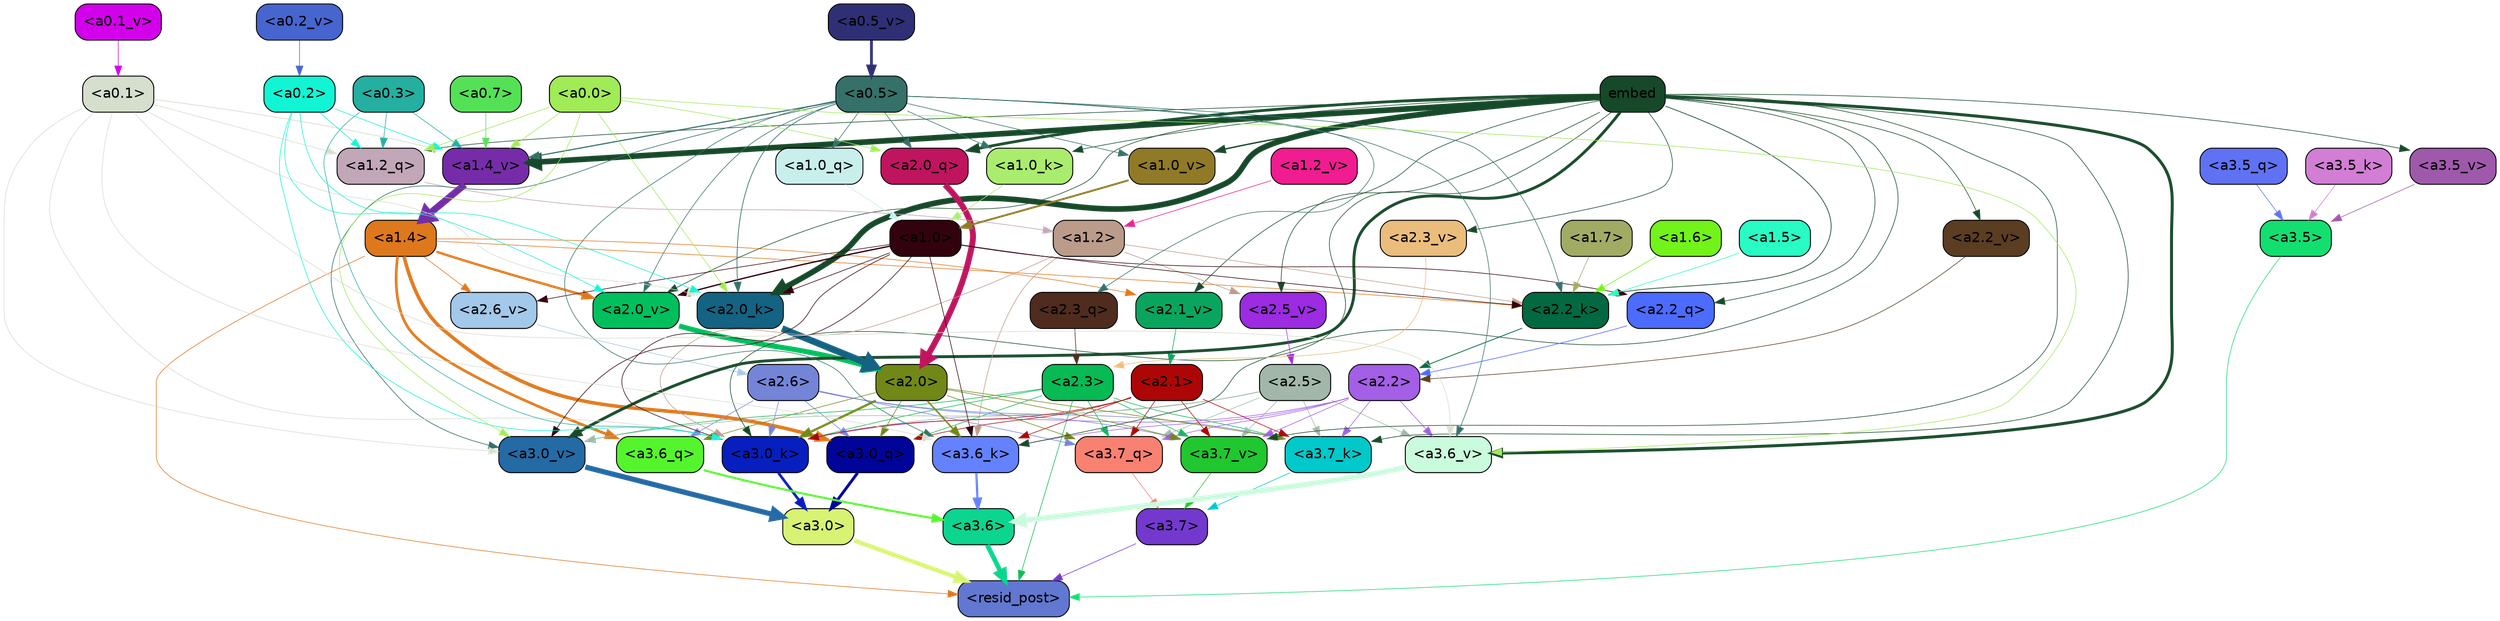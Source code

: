 strict digraph "" {
	graph [bgcolor=transparent,
		layout=dot,
		overlap=false,
		splines=true
	];
	"<a3.7>"	[color=black,
		fillcolor="#7339cf",
		fontname=Helvetica,
		shape=box,
		style="filled, rounded"];
	"<resid_post>"	[color=black,
		fillcolor="#6177d1",
		fontname=Helvetica,
		shape=box,
		style="filled, rounded"];
	"<a3.7>" -> "<resid_post>"	[color="#7339cf",
		penwidth=0.6];
	"<a3.6>"	[color=black,
		fillcolor="#0bd58f",
		fontname=Helvetica,
		shape=box,
		style="filled, rounded"];
	"<a3.6>" -> "<resid_post>"	[color="#0bd58f",
		penwidth=4.670643210411072];
	"<a3.5>"	[color=black,
		fillcolor="#13df71",
		fontname=Helvetica,
		shape=box,
		style="filled, rounded"];
	"<a3.5>" -> "<resid_post>"	[color="#13df71",
		penwidth=0.6];
	"<a3.0>"	[color=black,
		fillcolor="#d8f373",
		fontname=Helvetica,
		shape=box,
		style="filled, rounded"];
	"<a3.0>" -> "<resid_post>"	[color="#d8f373",
		penwidth=4.246885180473328];
	"<a2.3>"	[color=black,
		fillcolor="#08ba53",
		fontname=Helvetica,
		shape=box,
		style="filled, rounded"];
	"<a2.3>" -> "<resid_post>"	[color="#08ba53",
		penwidth=0.6];
	"<a3.7_q>"	[color=black,
		fillcolor="#f98171",
		fontname=Helvetica,
		shape=box,
		style="filled, rounded"];
	"<a2.3>" -> "<a3.7_q>"	[color="#08ba53",
		penwidth=0.6];
	"<a3.0_q>"	[color=black,
		fillcolor="#010499",
		fontname=Helvetica,
		shape=box,
		style="filled, rounded"];
	"<a2.3>" -> "<a3.0_q>"	[color="#08ba53",
		penwidth=0.6];
	"<a3.7_k>"	[color=black,
		fillcolor="#01c8ca",
		fontname=Helvetica,
		shape=box,
		style="filled, rounded"];
	"<a2.3>" -> "<a3.7_k>"	[color="#08ba53",
		penwidth=0.6];
	"<a3.0_k>"	[color=black,
		fillcolor="#061fbe",
		fontname=Helvetica,
		shape=box,
		style="filled, rounded"];
	"<a2.3>" -> "<a3.0_k>"	[color="#08ba53",
		penwidth=0.6];
	"<a3.7_v>"	[color=black,
		fillcolor="#21c72f",
		fontname=Helvetica,
		shape=box,
		style="filled, rounded"];
	"<a2.3>" -> "<a3.7_v>"	[color="#08ba53",
		penwidth=0.6];
	"<a3.0_v>"	[color=black,
		fillcolor="#246aa5",
		fontname=Helvetica,
		shape=box,
		style="filled, rounded"];
	"<a2.3>" -> "<a3.0_v>"	[color="#08ba53",
		penwidth=0.6];
	"<a1.4>"	[color=black,
		fillcolor="#de781c",
		fontname=Helvetica,
		shape=box,
		style="filled, rounded"];
	"<a1.4>" -> "<resid_post>"	[color="#de781c",
		penwidth=0.6];
	"<a3.6_q>"	[color=black,
		fillcolor="#55f52e",
		fontname=Helvetica,
		shape=box,
		style="filled, rounded"];
	"<a1.4>" -> "<a3.6_q>"	[color="#de781c",
		penwidth=2.6487714648246765];
	"<a1.4>" -> "<a3.0_q>"	[color="#de781c",
		penwidth=3.477886103093624];
	"<a2.2_k>"	[color=black,
		fillcolor="#026941",
		fontname=Helvetica,
		shape=box,
		style="filled, rounded"];
	"<a1.4>" -> "<a2.2_k>"	[color="#de781c",
		penwidth=0.6];
	"<a2.6_v>"	[color=black,
		fillcolor="#a2c8ea",
		fontname=Helvetica,
		shape=box,
		style="filled, rounded"];
	"<a1.4>" -> "<a2.6_v>"	[color="#de781c",
		penwidth=0.6];
	"<a2.1_v>"	[color=black,
		fillcolor="#09a55e",
		fontname=Helvetica,
		shape=box,
		style="filled, rounded"];
	"<a1.4>" -> "<a2.1_v>"	[color="#de781c",
		penwidth=0.6];
	"<a2.0_v>"	[color=black,
		fillcolor="#01bf5c",
		fontname=Helvetica,
		shape=box,
		style="filled, rounded"];
	"<a1.4>" -> "<a2.0_v>"	[color="#de781c",
		penwidth=2.3358620405197144];
	"<a3.7_q>" -> "<a3.7>"	[color="#f98171",
		penwidth=0.6];
	"<a3.6_q>" -> "<a3.6>"	[color="#55f52e",
		penwidth=2.03758105635643];
	"<a3.5_q>"	[color=black,
		fillcolor="#5f72f4",
		fontname=Helvetica,
		shape=box,
		style="filled, rounded"];
	"<a3.5_q>" -> "<a3.5>"	[color="#5f72f4",
		penwidth=0.6];
	"<a3.0_q>" -> "<a3.0>"	[color="#010499",
		penwidth=2.8638100624084473];
	"<a3.7_k>" -> "<a3.7>"	[color="#01c8ca",
		penwidth=0.6];
	"<a3.6_k>"	[color=black,
		fillcolor="#6482fd",
		fontname=Helvetica,
		shape=box,
		style="filled, rounded"];
	"<a3.6_k>" -> "<a3.6>"	[color="#6482fd",
		penwidth=2.174198240041733];
	"<a3.5_k>"	[color=black,
		fillcolor="#d17ed4",
		fontname=Helvetica,
		shape=box,
		style="filled, rounded"];
	"<a3.5_k>" -> "<a3.5>"	[color="#d17ed4",
		penwidth=0.6];
	"<a3.0_k>" -> "<a3.0>"	[color="#061fbe",
		penwidth=2.6274144649505615];
	"<a3.7_v>" -> "<a3.7>"	[color="#21c72f",
		penwidth=0.6];
	"<a3.6_v>"	[color=black,
		fillcolor="#cafbdc",
		fontname=Helvetica,
		shape=box,
		style="filled, rounded"];
	"<a3.6_v>" -> "<a3.6>"	[color="#cafbdc",
		penwidth=5.002329230308533];
	"<a3.5_v>"	[color=black,
		fillcolor="#9f59ab",
		fontname=Helvetica,
		shape=box,
		style="filled, rounded"];
	"<a3.5_v>" -> "<a3.5>"	[color="#9f59ab",
		penwidth=0.6];
	"<a3.0_v>" -> "<a3.0>"	[color="#246aa5",
		penwidth=5.188832879066467];
	"<a2.6>"	[color=black,
		fillcolor="#7485d8",
		fontname=Helvetica,
		shape=box,
		style="filled, rounded"];
	"<a2.6>" -> "<a3.7_q>"	[color="#7485d8",
		penwidth=0.6];
	"<a2.6>" -> "<a3.6_q>"	[color="#7485d8",
		penwidth=0.6];
	"<a2.6>" -> "<a3.0_q>"	[color="#7485d8",
		penwidth=0.6];
	"<a2.6>" -> "<a3.7_k>"	[color="#7485d8",
		penwidth=0.6];
	"<a2.6>" -> "<a3.0_k>"	[color="#7485d8",
		penwidth=0.6];
	"<a2.6>" -> "<a3.7_v>"	[color="#7485d8",
		penwidth=0.6];
	"<a2.5>"	[color=black,
		fillcolor="#a2b7aa",
		fontname=Helvetica,
		shape=box,
		style="filled, rounded"];
	"<a2.5>" -> "<a3.7_q>"	[color="#a2b7aa",
		penwidth=0.6];
	"<a2.5>" -> "<a3.7_k>"	[color="#a2b7aa",
		penwidth=0.6];
	"<a2.5>" -> "<a3.0_k>"	[color="#a2b7aa",
		penwidth=0.6];
	"<a2.5>" -> "<a3.7_v>"	[color="#a2b7aa",
		penwidth=0.6];
	"<a2.5>" -> "<a3.6_v>"	[color="#a2b7aa",
		penwidth=0.6];
	"<a2.5>" -> "<a3.0_v>"	[color="#a2b7aa",
		penwidth=0.6];
	"<a2.2>"	[color=black,
		fillcolor="#a35fe6",
		fontname=Helvetica,
		shape=box,
		style="filled, rounded"];
	"<a2.2>" -> "<a3.7_q>"	[color="#a35fe6",
		penwidth=0.6];
	"<a2.2>" -> "<a3.7_k>"	[color="#a35fe6",
		penwidth=0.6];
	"<a2.2>" -> "<a3.6_k>"	[color="#a35fe6",
		penwidth=0.6];
	"<a2.2>" -> "<a3.0_k>"	[color="#a35fe6",
		penwidth=0.6];
	"<a2.2>" -> "<a3.7_v>"	[color="#a35fe6",
		penwidth=0.6];
	"<a2.2>" -> "<a3.6_v>"	[color="#a35fe6",
		penwidth=0.6];
	"<a2.1>"	[color=black,
		fillcolor="#ac0706",
		fontname=Helvetica,
		shape=box,
		style="filled, rounded"];
	"<a2.1>" -> "<a3.7_q>"	[color="#ac0706",
		penwidth=0.6];
	"<a2.1>" -> "<a3.0_q>"	[color="#ac0706",
		penwidth=0.6];
	"<a2.1>" -> "<a3.7_k>"	[color="#ac0706",
		penwidth=0.6];
	"<a2.1>" -> "<a3.6_k>"	[color="#ac0706",
		penwidth=0.6];
	"<a2.1>" -> "<a3.0_k>"	[color="#ac0706",
		penwidth=0.6];
	"<a2.1>" -> "<a3.7_v>"	[color="#ac0706",
		penwidth=0.6];
	"<a2.0>"	[color=black,
		fillcolor="#718817",
		fontname=Helvetica,
		shape=box,
		style="filled, rounded"];
	"<a2.0>" -> "<a3.7_q>"	[color="#718817",
		penwidth=0.6];
	"<a2.0>" -> "<a3.6_q>"	[color="#718817",
		penwidth=0.6];
	"<a2.0>" -> "<a3.0_q>"	[color="#718817",
		penwidth=0.6];
	"<a2.0>" -> "<a3.7_k>"	[color="#718817",
		penwidth=0.6];
	"<a2.0>" -> "<a3.6_k>"	[color="#718817",
		penwidth=1.5417278409004211];
	"<a2.0>" -> "<a3.0_k>"	[color="#718817",
		penwidth=2.23091459274292];
	"<a2.0>" -> "<a3.7_v>"	[color="#718817",
		penwidth=0.6];
	embed	[color=black,
		fillcolor="#164929",
		fontname=Helvetica,
		shape=box,
		style="filled, rounded"];
	embed -> "<a3.7_k>"	[color="#164929",
		penwidth=0.6];
	embed -> "<a3.6_k>"	[color="#164929",
		penwidth=0.6];
	embed -> "<a3.0_k>"	[color="#164929",
		penwidth=0.6];
	embed -> "<a3.7_v>"	[color="#164929",
		penwidth=0.6];
	embed -> "<a3.6_v>"	[color="#164929",
		penwidth=2.9511587619781494];
	embed -> "<a3.5_v>"	[color="#164929",
		penwidth=0.6];
	embed -> "<a3.0_v>"	[color="#164929",
		penwidth=2.8577730655670166];
	"<a2.2_q>"	[color=black,
		fillcolor="#4c6bff",
		fontname=Helvetica,
		shape=box,
		style="filled, rounded"];
	embed -> "<a2.2_q>"	[color="#164929",
		penwidth=0.6];
	"<a2.0_q>"	[color=black,
		fillcolor="#c0145f",
		fontname=Helvetica,
		shape=box,
		style="filled, rounded"];
	embed -> "<a2.0_q>"	[color="#164929",
		penwidth=2.7340729534626007];
	embed -> "<a2.2_k>"	[color="#164929",
		penwidth=0.69573974609375];
	"<a2.0_k>"	[color=black,
		fillcolor="#146382",
		fontname=Helvetica,
		shape=box,
		style="filled, rounded"];
	embed -> "<a2.0_k>"	[color="#164929",
		penwidth=5.629883050918579];
	"<a2.5_v>"	[color=black,
		fillcolor="#9c2be2",
		fontname=Helvetica,
		shape=box,
		style="filled, rounded"];
	embed -> "<a2.5_v>"	[color="#164929",
		penwidth=0.6];
	"<a2.3_v>"	[color=black,
		fillcolor="#ebbd7c",
		fontname=Helvetica,
		shape=box,
		style="filled, rounded"];
	embed -> "<a2.3_v>"	[color="#164929",
		penwidth=0.6];
	"<a2.2_v>"	[color=black,
		fillcolor="#5b3d22",
		fontname=Helvetica,
		shape=box,
		style="filled, rounded"];
	embed -> "<a2.2_v>"	[color="#164929",
		penwidth=0.6];
	embed -> "<a2.1_v>"	[color="#164929",
		penwidth=0.6];
	embed -> "<a2.0_v>"	[color="#164929",
		penwidth=0.6];
	"<a1.2_q>"	[color=black,
		fillcolor="#c1a7b8",
		fontname=Helvetica,
		shape=box,
		style="filled, rounded"];
	embed -> "<a1.2_q>"	[color="#164929",
		penwidth=0.6];
	"<a1.0_k>"	[color=black,
		fillcolor="#aaed6e",
		fontname=Helvetica,
		shape=box,
		style="filled, rounded"];
	embed -> "<a1.0_k>"	[color="#164929",
		penwidth=0.6];
	"<a1.4_v>"	[color=black,
		fillcolor="#762ca9",
		fontname=Helvetica,
		shape=box,
		style="filled, rounded"];
	embed -> "<a1.4_v>"	[color="#164929",
		penwidth=5.6260271072387695];
	"<a1.0_v>"	[color=black,
		fillcolor="#907a27",
		fontname=Helvetica,
		shape=box,
		style="filled, rounded"];
	embed -> "<a1.0_v>"	[color="#164929",
		penwidth=1.3646823167800903];
	"<a1.2>"	[color=black,
		fillcolor="#bb9b8a",
		fontname=Helvetica,
		shape=box,
		style="filled, rounded"];
	"<a1.2>" -> "<a3.6_k>"	[color="#bb9b8a",
		penwidth=0.6];
	"<a1.2>" -> "<a3.0_k>"	[color="#bb9b8a",
		penwidth=0.6];
	"<a1.2>" -> "<a2.2_k>"	[color="#bb9b8a",
		penwidth=0.6];
	"<a1.2>" -> "<a2.5_v>"	[color="#bb9b8a",
		penwidth=0.6];
	"<a1.0>"	[color=black,
		fillcolor="#32020e",
		fontname=Helvetica,
		shape=box,
		style="filled, rounded"];
	"<a1.0>" -> "<a3.6_k>"	[color="#32020e",
		penwidth=0.6];
	"<a1.0>" -> "<a3.0_k>"	[color="#32020e",
		penwidth=0.6];
	"<a1.0>" -> "<a3.0_v>"	[color="#32020e",
		penwidth=0.6];
	"<a1.0>" -> "<a2.2_q>"	[color="#32020e",
		penwidth=0.6];
	"<a1.0>" -> "<a2.2_k>"	[color="#32020e",
		penwidth=0.6];
	"<a1.0>" -> "<a2.0_k>"	[color="#32020e",
		penwidth=0.6];
	"<a1.0>" -> "<a2.6_v>"	[color="#32020e",
		penwidth=0.6];
	"<a1.0>" -> "<a2.0_v>"	[color="#32020e",
		penwidth=1.3103609085083008];
	"<a0.5>"	[color=black,
		fillcolor="#357169",
		fontname=Helvetica,
		shape=box,
		style="filled, rounded"];
	"<a0.5>" -> "<a3.6_k>"	[color="#357169",
		penwidth=0.6];
	"<a0.5>" -> "<a3.6_v>"	[color="#357169",
		penwidth=0.6];
	"<a0.5>" -> "<a3.0_v>"	[color="#357169",
		penwidth=0.6446345448493958];
	"<a2.3_q>"	[color=black,
		fillcolor="#4f2c1e",
		fontname=Helvetica,
		shape=box,
		style="filled, rounded"];
	"<a0.5>" -> "<a2.3_q>"	[color="#357169",
		penwidth=0.6];
	"<a0.5>" -> "<a2.0_q>"	[color="#357169",
		penwidth=0.6];
	"<a0.5>" -> "<a2.2_k>"	[color="#357169",
		penwidth=0.6];
	"<a0.5>" -> "<a2.0_k>"	[color="#357169",
		penwidth=0.7065601348876953];
	"<a0.5>" -> "<a2.0_v>"	[color="#357169",
		penwidth=0.6];
	"<a1.0_q>"	[color=black,
		fillcolor="#c8efeb",
		fontname=Helvetica,
		shape=box,
		style="filled, rounded"];
	"<a0.5>" -> "<a1.0_q>"	[color="#357169",
		penwidth=0.6];
	"<a0.5>" -> "<a1.0_k>"	[color="#357169",
		penwidth=0.6];
	"<a0.5>" -> "<a1.4_v>"	[color="#357169",
		penwidth=1.1228110790252686];
	"<a0.5>" -> "<a1.0_v>"	[color="#357169",
		penwidth=0.6];
	"<a0.1>"	[color=black,
		fillcolor="#d6decd",
		fontname=Helvetica,
		shape=box,
		style="filled, rounded"];
	"<a0.1>" -> "<a3.6_k>"	[color="#d6decd",
		penwidth=0.6];
	"<a0.1>" -> "<a3.0_k>"	[color="#d6decd",
		penwidth=0.6];
	"<a0.1>" -> "<a3.6_v>"	[color="#d6decd",
		penwidth=0.6];
	"<a0.1>" -> "<a3.0_v>"	[color="#d6decd",
		penwidth=0.6];
	"<a0.1>" -> "<a2.0_k>"	[color="#d6decd",
		penwidth=0.6];
	"<a0.1>" -> "<a1.2_q>"	[color="#d6decd",
		penwidth=0.6];
	"<a0.1>" -> "<a1.4_v>"	[color="#d6decd",
		penwidth=0.7182521820068359];
	"<a0.3>"	[color=black,
		fillcolor="#24afa1",
		fontname=Helvetica,
		shape=box,
		style="filled, rounded"];
	"<a0.3>" -> "<a3.0_k>"	[color="#24afa1",
		penwidth=0.6];
	"<a0.3>" -> "<a1.2_q>"	[color="#24afa1",
		penwidth=0.6];
	"<a0.3>" -> "<a1.4_v>"	[color="#24afa1",
		penwidth=0.6];
	"<a0.2>"	[color=black,
		fillcolor="#12f5d5",
		fontname=Helvetica,
		shape=box,
		style="filled, rounded"];
	"<a0.2>" -> "<a3.0_k>"	[color="#12f5d5",
		penwidth=0.6];
	"<a0.2>" -> "<a2.0_k>"	[color="#12f5d5",
		penwidth=0.6];
	"<a0.2>" -> "<a2.0_v>"	[color="#12f5d5",
		penwidth=0.6];
	"<a0.2>" -> "<a1.2_q>"	[color="#12f5d5",
		penwidth=0.6];
	"<a0.2>" -> "<a1.4_v>"	[color="#12f5d5",
		penwidth=0.6];
	"<a0.0>"	[color=black,
		fillcolor="#a0eb56",
		fontname=Helvetica,
		shape=box,
		style="filled, rounded"];
	"<a0.0>" -> "<a3.6_v>"	[color="#a0eb56",
		penwidth=0.6];
	"<a0.0>" -> "<a3.0_v>"	[color="#a0eb56",
		penwidth=0.6];
	"<a0.0>" -> "<a2.0_q>"	[color="#a0eb56",
		penwidth=0.6];
	"<a0.0>" -> "<a2.0_k>"	[color="#a0eb56",
		penwidth=0.6];
	"<a0.0>" -> "<a1.2_q>"	[color="#a0eb56",
		penwidth=0.6];
	"<a0.0>" -> "<a1.4_v>"	[color="#a0eb56",
		penwidth=0.6];
	"<a2.3_q>" -> "<a2.3>"	[color="#4f2c1e",
		penwidth=0.6];
	"<a2.2_q>" -> "<a2.2>"	[color="#4c6bff",
		penwidth=0.6407594680786133];
	"<a2.0_q>" -> "<a2.0>"	[color="#c0145f",
		penwidth=5.885338068008423];
	"<a2.2_k>" -> "<a2.2>"	[color="#026941",
		penwidth=0.7811911106109619];
	"<a2.0_k>" -> "<a2.0>"	[color="#146382",
		penwidth=6.657835483551025];
	"<a2.6_v>" -> "<a2.6>"	[color="#a2c8ea",
		penwidth=0.6];
	"<a2.5_v>" -> "<a2.5>"	[color="#9c2be2",
		penwidth=0.6];
	"<a2.3_v>" -> "<a2.3>"	[color="#ebbd7c",
		penwidth=0.6];
	"<a2.2_v>" -> "<a2.2>"	[color="#5b3d22",
		penwidth=0.6];
	"<a2.1_v>" -> "<a2.1>"	[color="#09a55e",
		penwidth=0.6];
	"<a2.0_v>" -> "<a2.0>"	[color="#01bf5c",
		penwidth=5.070239782333374];
	"<a1.7>"	[color=black,
		fillcolor="#a1ab64",
		fontname=Helvetica,
		shape=box,
		style="filled, rounded"];
	"<a1.7>" -> "<a2.2_k>"	[color="#a1ab64",
		penwidth=0.6];
	"<a1.6>"	[color=black,
		fillcolor="#72f319",
		fontname=Helvetica,
		shape=box,
		style="filled, rounded"];
	"<a1.6>" -> "<a2.2_k>"	[color="#72f319",
		penwidth=0.6];
	"<a1.5>"	[color=black,
		fillcolor="#28fcc4",
		fontname=Helvetica,
		shape=box,
		style="filled, rounded"];
	"<a1.5>" -> "<a2.2_k>"	[color="#28fcc4",
		penwidth=0.6];
	"<a1.2_q>" -> "<a1.2>"	[color="#c1a7b8",
		penwidth=0.6509807109832764];
	"<a1.0_q>" -> "<a1.0>"	[color="#c8efeb",
		penwidth=0.6];
	"<a1.0_k>" -> "<a1.0>"	[color="#aaed6e",
		penwidth=0.6];
	"<a1.4_v>" -> "<a1.4>"	[color="#762ca9",
		penwidth=6.8020641803741455];
	"<a1.2_v>"	[color=black,
		fillcolor="#f11c90",
		fontname=Helvetica,
		shape=box,
		style="filled, rounded"];
	"<a1.2_v>" -> "<a1.2>"	[color="#f11c90",
		penwidth=0.6];
	"<a1.0_v>" -> "<a1.0>"	[color="#907a27",
		penwidth=1.9194684028625488];
	"<a0.7>"	[color=black,
		fillcolor="#55e156",
		fontname=Helvetica,
		shape=box,
		style="filled, rounded"];
	"<a0.7>" -> "<a1.4_v>"	[color="#55e156",
		penwidth=0.6];
	"<a0.5_v>"	[color=black,
		fillcolor="#2f2f76",
		fontname=Helvetica,
		shape=box,
		style="filled, rounded"];
	"<a0.5_v>" -> "<a0.5>"	[color="#2f2f76",
		penwidth=2.801039695739746];
	"<a0.2_v>"	[color=black,
		fillcolor="#4665cf",
		fontname=Helvetica,
		shape=box,
		style="filled, rounded"];
	"<a0.2_v>" -> "<a0.2>"	[color="#4665cf",
		penwidth=0.6];
	"<a0.1_v>"	[color=black,
		fillcolor="#d300eb",
		fontname=Helvetica,
		shape=box,
		style="filled, rounded"];
	"<a0.1_v>" -> "<a0.1>"	[color="#d300eb",
		penwidth=0.6];
}
